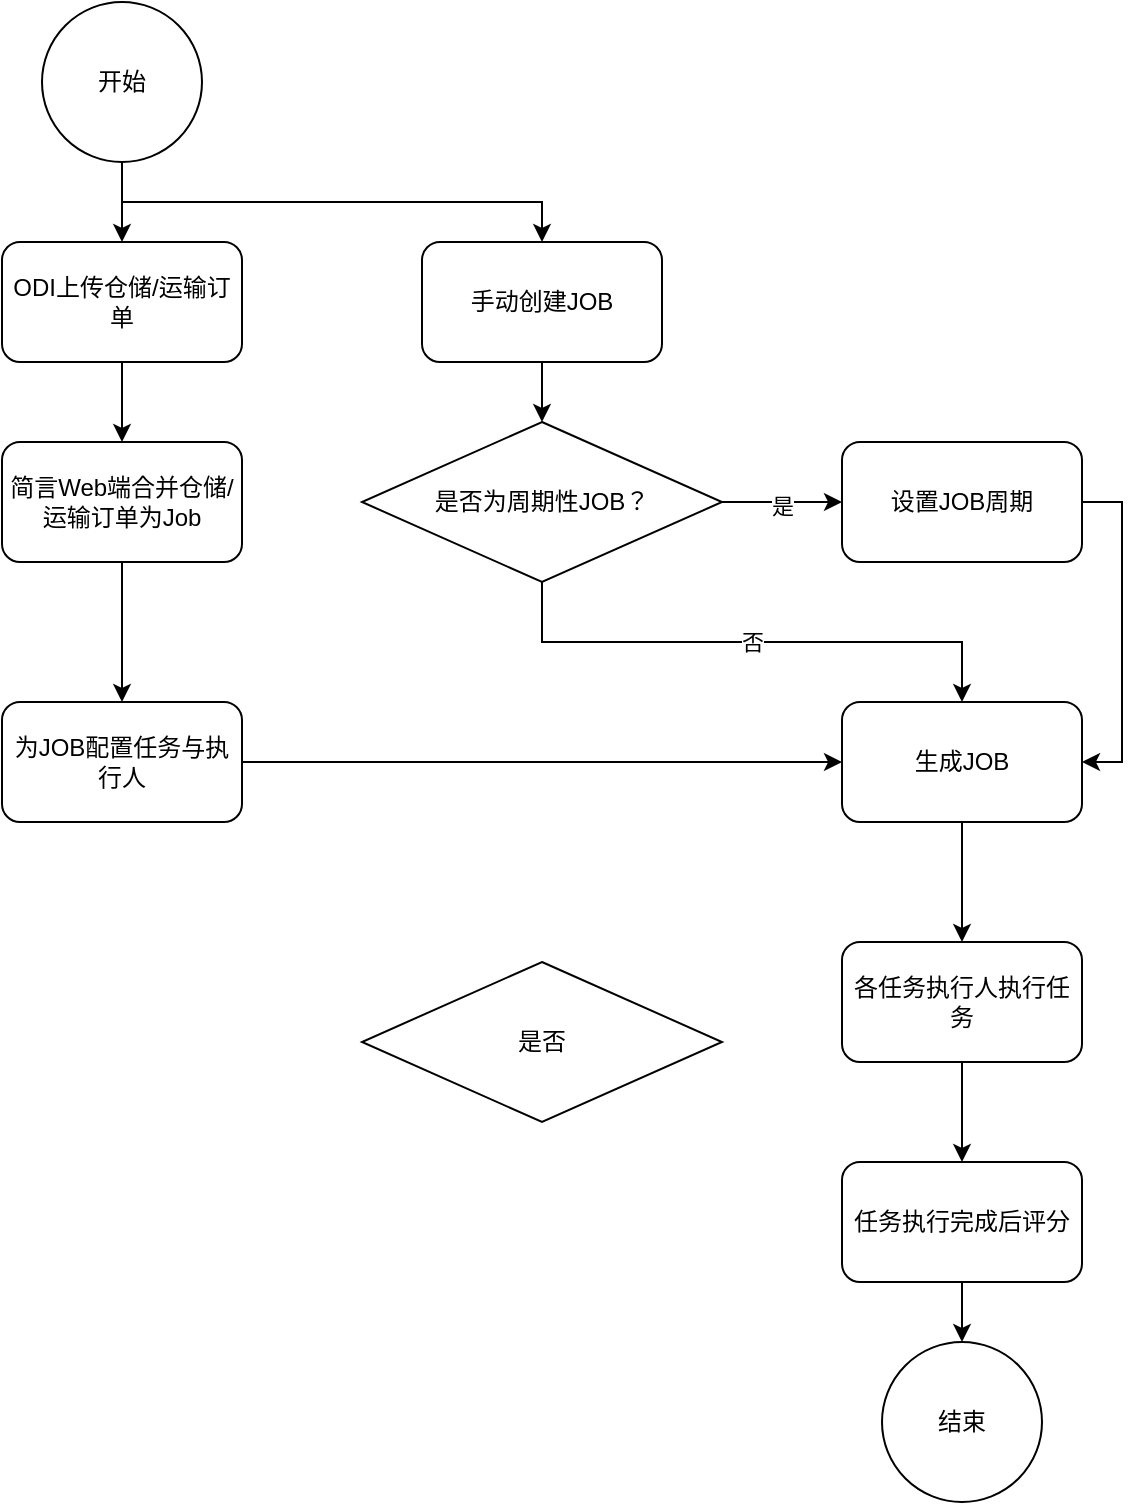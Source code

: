 <mxfile version="17.4.1" type="github">
  <diagram id="NN8UBgJH7iDtqIV_6qUX" name="Page-1">
    <mxGraphModel dx="1113" dy="644" grid="1" gridSize="10" guides="1" tooltips="1" connect="1" arrows="1" fold="1" page="1" pageScale="1" pageWidth="827" pageHeight="1169" math="0" shadow="0">
      <root>
        <mxCell id="0" />
        <mxCell id="1" parent="0" />
        <mxCell id="K40CPvtrrbEm8-m7OPcE-3" style="edgeStyle=orthogonalEdgeStyle;rounded=0;orthogonalLoop=1;jettySize=auto;html=1;exitX=0.5;exitY=1;exitDx=0;exitDy=0;entryX=0.5;entryY=0;entryDx=0;entryDy=0;" parent="1" source="K40CPvtrrbEm8-m7OPcE-1" target="K40CPvtrrbEm8-m7OPcE-2" edge="1">
          <mxGeometry relative="1" as="geometry" />
        </mxCell>
        <mxCell id="w5MSKAFBoHKy2U7gD9vj-2" style="edgeStyle=orthogonalEdgeStyle;rounded=0;orthogonalLoop=1;jettySize=auto;html=1;exitX=0.5;exitY=1;exitDx=0;exitDy=0;entryX=0.5;entryY=0;entryDx=0;entryDy=0;" edge="1" parent="1" source="K40CPvtrrbEm8-m7OPcE-1" target="w5MSKAFBoHKy2U7gD9vj-1">
          <mxGeometry relative="1" as="geometry" />
        </mxCell>
        <mxCell id="K40CPvtrrbEm8-m7OPcE-1" value="开始" style="ellipse;whiteSpace=wrap;html=1;aspect=fixed;" parent="1" vertex="1">
          <mxGeometry x="120" y="80" width="80" height="80" as="geometry" />
        </mxCell>
        <mxCell id="K40CPvtrrbEm8-m7OPcE-5" style="edgeStyle=orthogonalEdgeStyle;rounded=0;orthogonalLoop=1;jettySize=auto;html=1;exitX=0.5;exitY=1;exitDx=0;exitDy=0;entryX=0.5;entryY=0;entryDx=0;entryDy=0;" parent="1" source="K40CPvtrrbEm8-m7OPcE-2" target="K40CPvtrrbEm8-m7OPcE-4" edge="1">
          <mxGeometry relative="1" as="geometry" />
        </mxCell>
        <mxCell id="K40CPvtrrbEm8-m7OPcE-2" value="ODI上传仓储/运输订单" style="rounded=1;whiteSpace=wrap;html=1;" parent="1" vertex="1">
          <mxGeometry x="100" y="200" width="120" height="60" as="geometry" />
        </mxCell>
        <mxCell id="K40CPvtrrbEm8-m7OPcE-7" style="edgeStyle=orthogonalEdgeStyle;rounded=0;orthogonalLoop=1;jettySize=auto;html=1;exitX=0.5;exitY=1;exitDx=0;exitDy=0;entryX=0.5;entryY=0;entryDx=0;entryDy=0;" parent="1" source="K40CPvtrrbEm8-m7OPcE-4" target="K40CPvtrrbEm8-m7OPcE-6" edge="1">
          <mxGeometry relative="1" as="geometry" />
        </mxCell>
        <mxCell id="K40CPvtrrbEm8-m7OPcE-4" value="简言Web端合并仓储/运输订单为Job" style="rounded=1;whiteSpace=wrap;html=1;" parent="1" vertex="1">
          <mxGeometry x="100" y="300" width="120" height="60" as="geometry" />
        </mxCell>
        <mxCell id="w5MSKAFBoHKy2U7gD9vj-12" style="edgeStyle=orthogonalEdgeStyle;rounded=0;orthogonalLoop=1;jettySize=auto;html=1;exitX=1;exitY=0.5;exitDx=0;exitDy=0;entryX=0;entryY=0.5;entryDx=0;entryDy=0;" edge="1" parent="1" source="K40CPvtrrbEm8-m7OPcE-6" target="w5MSKAFBoHKy2U7gD9vj-11">
          <mxGeometry relative="1" as="geometry" />
        </mxCell>
        <mxCell id="K40CPvtrrbEm8-m7OPcE-6" value="为JOB配置任务与执行人" style="rounded=1;whiteSpace=wrap;html=1;" parent="1" vertex="1">
          <mxGeometry x="100" y="430" width="120" height="60" as="geometry" />
        </mxCell>
        <mxCell id="w5MSKAFBoHKy2U7gD9vj-4" style="edgeStyle=orthogonalEdgeStyle;rounded=0;orthogonalLoop=1;jettySize=auto;html=1;exitX=0.5;exitY=1;exitDx=0;exitDy=0;entryX=0.5;entryY=0;entryDx=0;entryDy=0;" edge="1" parent="1" source="w5MSKAFBoHKy2U7gD9vj-1" target="w5MSKAFBoHKy2U7gD9vj-5">
          <mxGeometry relative="1" as="geometry">
            <mxPoint x="370.0" y="300" as="targetPoint" />
          </mxGeometry>
        </mxCell>
        <mxCell id="w5MSKAFBoHKy2U7gD9vj-1" value="手动创建JOB" style="rounded=1;whiteSpace=wrap;html=1;" vertex="1" parent="1">
          <mxGeometry x="310" y="200" width="120" height="60" as="geometry" />
        </mxCell>
        <mxCell id="w5MSKAFBoHKy2U7gD9vj-7" style="edgeStyle=orthogonalEdgeStyle;rounded=0;orthogonalLoop=1;jettySize=auto;html=1;exitX=1;exitY=0.5;exitDx=0;exitDy=0;entryX=0;entryY=0.5;entryDx=0;entryDy=0;" edge="1" parent="1" source="w5MSKAFBoHKy2U7gD9vj-5" target="w5MSKAFBoHKy2U7gD9vj-6">
          <mxGeometry relative="1" as="geometry" />
        </mxCell>
        <mxCell id="w5MSKAFBoHKy2U7gD9vj-8" value="是" style="edgeLabel;html=1;align=center;verticalAlign=middle;resizable=0;points=[];" vertex="1" connectable="0" parent="w5MSKAFBoHKy2U7gD9vj-7">
          <mxGeometry x="-0.009" y="-2" relative="1" as="geometry">
            <mxPoint as="offset" />
          </mxGeometry>
        </mxCell>
        <mxCell id="w5MSKAFBoHKy2U7gD9vj-10" value="否" style="edgeStyle=orthogonalEdgeStyle;rounded=0;orthogonalLoop=1;jettySize=auto;html=1;exitX=0.5;exitY=1;exitDx=0;exitDy=0;entryX=0.5;entryY=0;entryDx=0;entryDy=0;" edge="1" parent="1" source="w5MSKAFBoHKy2U7gD9vj-5" target="w5MSKAFBoHKy2U7gD9vj-11">
          <mxGeometry relative="1" as="geometry">
            <mxPoint x="370" y="430.0" as="targetPoint" />
          </mxGeometry>
        </mxCell>
        <mxCell id="w5MSKAFBoHKy2U7gD9vj-5" value="是否为周期性JOB？" style="rhombus;whiteSpace=wrap;html=1;" vertex="1" parent="1">
          <mxGeometry x="280" y="290" width="180" height="80" as="geometry" />
        </mxCell>
        <mxCell id="w5MSKAFBoHKy2U7gD9vj-22" style="edgeStyle=orthogonalEdgeStyle;rounded=0;orthogonalLoop=1;jettySize=auto;html=1;exitX=1;exitY=0.5;exitDx=0;exitDy=0;entryX=1;entryY=0.5;entryDx=0;entryDy=0;" edge="1" parent="1" source="w5MSKAFBoHKy2U7gD9vj-6" target="w5MSKAFBoHKy2U7gD9vj-11">
          <mxGeometry relative="1" as="geometry" />
        </mxCell>
        <mxCell id="w5MSKAFBoHKy2U7gD9vj-6" value="设置JOB周期" style="rounded=1;whiteSpace=wrap;html=1;" vertex="1" parent="1">
          <mxGeometry x="520" y="300" width="120" height="60" as="geometry" />
        </mxCell>
        <mxCell id="w5MSKAFBoHKy2U7gD9vj-21" style="edgeStyle=orthogonalEdgeStyle;rounded=0;orthogonalLoop=1;jettySize=auto;html=1;exitX=0.5;exitY=1;exitDx=0;exitDy=0;" edge="1" parent="1" source="w5MSKAFBoHKy2U7gD9vj-11" target="w5MSKAFBoHKy2U7gD9vj-13">
          <mxGeometry relative="1" as="geometry" />
        </mxCell>
        <mxCell id="w5MSKAFBoHKy2U7gD9vj-11" value="生成JOB" style="rounded=1;whiteSpace=wrap;html=1;" vertex="1" parent="1">
          <mxGeometry x="520" y="430" width="120" height="60" as="geometry" />
        </mxCell>
        <mxCell id="w5MSKAFBoHKy2U7gD9vj-16" style="edgeStyle=orthogonalEdgeStyle;rounded=0;orthogonalLoop=1;jettySize=auto;html=1;exitX=0.5;exitY=1;exitDx=0;exitDy=0;entryX=0.5;entryY=0;entryDx=0;entryDy=0;" edge="1" parent="1" source="w5MSKAFBoHKy2U7gD9vj-13" target="w5MSKAFBoHKy2U7gD9vj-15">
          <mxGeometry relative="1" as="geometry" />
        </mxCell>
        <mxCell id="w5MSKAFBoHKy2U7gD9vj-13" value="各任务执行人执行任务" style="rounded=1;whiteSpace=wrap;html=1;" vertex="1" parent="1">
          <mxGeometry x="520" y="550" width="120" height="60" as="geometry" />
        </mxCell>
        <mxCell id="w5MSKAFBoHKy2U7gD9vj-19" style="edgeStyle=orthogonalEdgeStyle;rounded=0;orthogonalLoop=1;jettySize=auto;html=1;exitX=0.5;exitY=1;exitDx=0;exitDy=0;entryX=0.5;entryY=0;entryDx=0;entryDy=0;" edge="1" parent="1" source="w5MSKAFBoHKy2U7gD9vj-15" target="w5MSKAFBoHKy2U7gD9vj-18">
          <mxGeometry relative="1" as="geometry" />
        </mxCell>
        <mxCell id="w5MSKAFBoHKy2U7gD9vj-15" value="任务执行完成后评分" style="rounded=1;whiteSpace=wrap;html=1;" vertex="1" parent="1">
          <mxGeometry x="520" y="660" width="120" height="60" as="geometry" />
        </mxCell>
        <mxCell id="w5MSKAFBoHKy2U7gD9vj-18" value="结束" style="ellipse;whiteSpace=wrap;html=1;aspect=fixed;" vertex="1" parent="1">
          <mxGeometry x="540" y="750" width="80" height="80" as="geometry" />
        </mxCell>
        <mxCell id="w5MSKAFBoHKy2U7gD9vj-20" value="是否" style="rhombus;whiteSpace=wrap;html=1;" vertex="1" parent="1">
          <mxGeometry x="280" y="560" width="180" height="80" as="geometry" />
        </mxCell>
      </root>
    </mxGraphModel>
  </diagram>
</mxfile>
